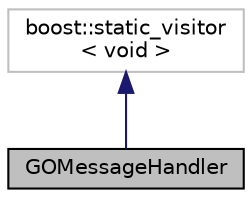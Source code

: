 digraph "GOMessageHandler"
{
  edge [fontname="Helvetica",fontsize="10",labelfontname="Helvetica",labelfontsize="10"];
  node [fontname="Helvetica",fontsize="10",shape=record];
  Node10 [label="GOMessageHandler",height=0.2,width=0.4,color="black", fillcolor="grey75", style="filled", fontcolor="black"];
  Node11 -> Node10 [dir="back",color="midnightblue",fontsize="10",style="solid"];
  Node11 [label="boost::static_visitor\l\< void \>",height=0.2,width=0.4,color="grey75", fillcolor="white", style="filled"];
}
